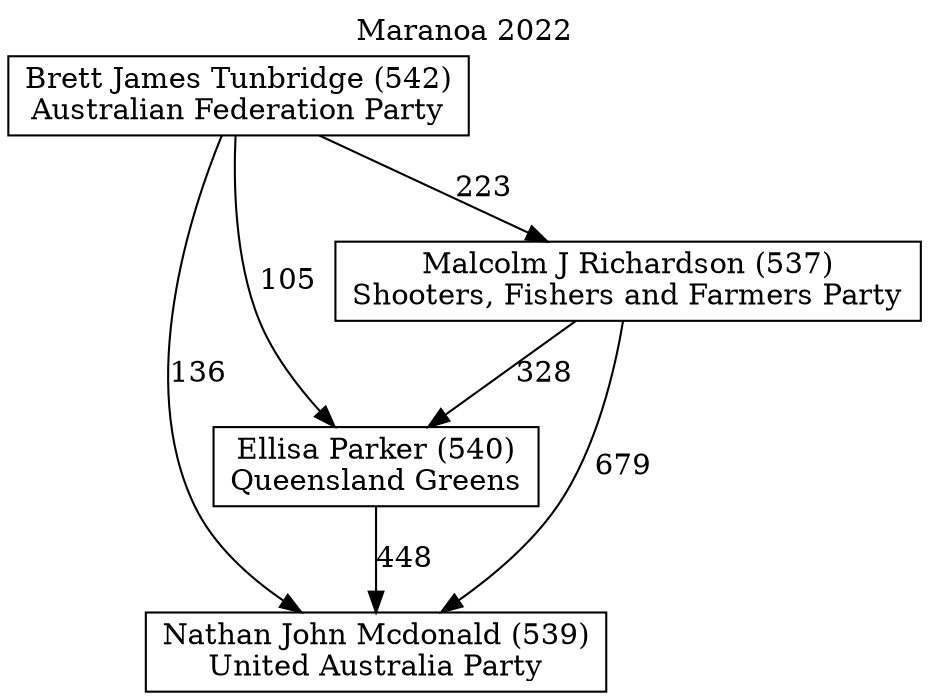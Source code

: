 // House preference flow
digraph "Nathan John Mcdonald (539)_Maranoa_2022" {
	graph [label="Maranoa 2022" labelloc=t mclimit=10]
	node [shape=box]
	"Nathan John Mcdonald (539)" [label="Nathan John Mcdonald (539)
United Australia Party"]
	"Ellisa Parker (540)" [label="Ellisa Parker (540)
Queensland Greens"]
	"Malcolm J Richardson (537)" [label="Malcolm J Richardson (537)
Shooters, Fishers and Farmers Party"]
	"Brett James Tunbridge (542)" [label="Brett James Tunbridge (542)
Australian Federation Party"]
	"Ellisa Parker (540)" -> "Nathan John Mcdonald (539)" [label=448]
	"Malcolm J Richardson (537)" -> "Ellisa Parker (540)" [label=328]
	"Brett James Tunbridge (542)" -> "Malcolm J Richardson (537)" [label=223]
	"Malcolm J Richardson (537)" -> "Nathan John Mcdonald (539)" [label=679]
	"Brett James Tunbridge (542)" -> "Nathan John Mcdonald (539)" [label=136]
	"Brett James Tunbridge (542)" -> "Ellisa Parker (540)" [label=105]
}

